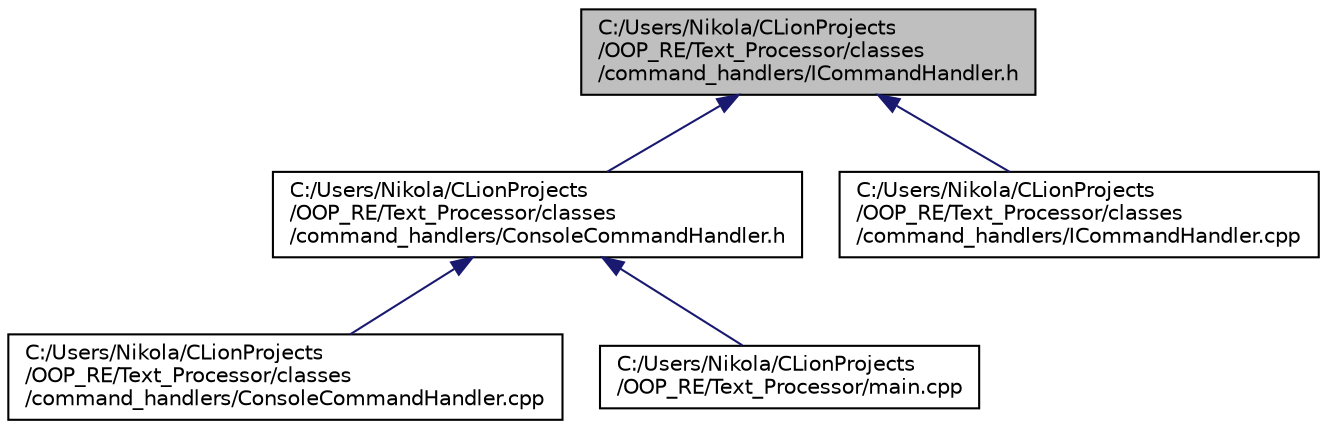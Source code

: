 digraph "C:/Users/Nikola/CLionProjects/OOP_RE/Text_Processor/classes/command_handlers/ICommandHandler.h"
{
 // LATEX_PDF_SIZE
  edge [fontname="Helvetica",fontsize="10",labelfontname="Helvetica",labelfontsize="10"];
  node [fontname="Helvetica",fontsize="10",shape=record];
  Node1 [label="C:/Users/Nikola/CLionProjects\l/OOP_RE/Text_Processor/classes\l/command_handlers/ICommandHandler.h",height=0.2,width=0.4,color="black", fillcolor="grey75", style="filled", fontcolor="black",tooltip=" "];
  Node1 -> Node2 [dir="back",color="midnightblue",fontsize="10",style="solid",fontname="Helvetica"];
  Node2 [label="C:/Users/Nikola/CLionProjects\l/OOP_RE/Text_Processor/classes\l/command_handlers/ConsoleCommandHandler.h",height=0.2,width=0.4,color="black", fillcolor="white", style="filled",URL="$_console_command_handler_8h.html",tooltip=" "];
  Node2 -> Node3 [dir="back",color="midnightblue",fontsize="10",style="solid",fontname="Helvetica"];
  Node3 [label="C:/Users/Nikola/CLionProjects\l/OOP_RE/Text_Processor/classes\l/command_handlers/ConsoleCommandHandler.cpp",height=0.2,width=0.4,color="black", fillcolor="white", style="filled",URL="$_console_command_handler_8cpp.html",tooltip=" "];
  Node2 -> Node4 [dir="back",color="midnightblue",fontsize="10",style="solid",fontname="Helvetica"];
  Node4 [label="C:/Users/Nikola/CLionProjects\l/OOP_RE/Text_Processor/main.cpp",height=0.2,width=0.4,color="black", fillcolor="white", style="filled",URL="$main_8cpp.html",tooltip=" "];
  Node1 -> Node5 [dir="back",color="midnightblue",fontsize="10",style="solid",fontname="Helvetica"];
  Node5 [label="C:/Users/Nikola/CLionProjects\l/OOP_RE/Text_Processor/classes\l/command_handlers/ICommandHandler.cpp",height=0.2,width=0.4,color="black", fillcolor="white", style="filled",URL="$_i_command_handler_8cpp.html",tooltip=" "];
}

